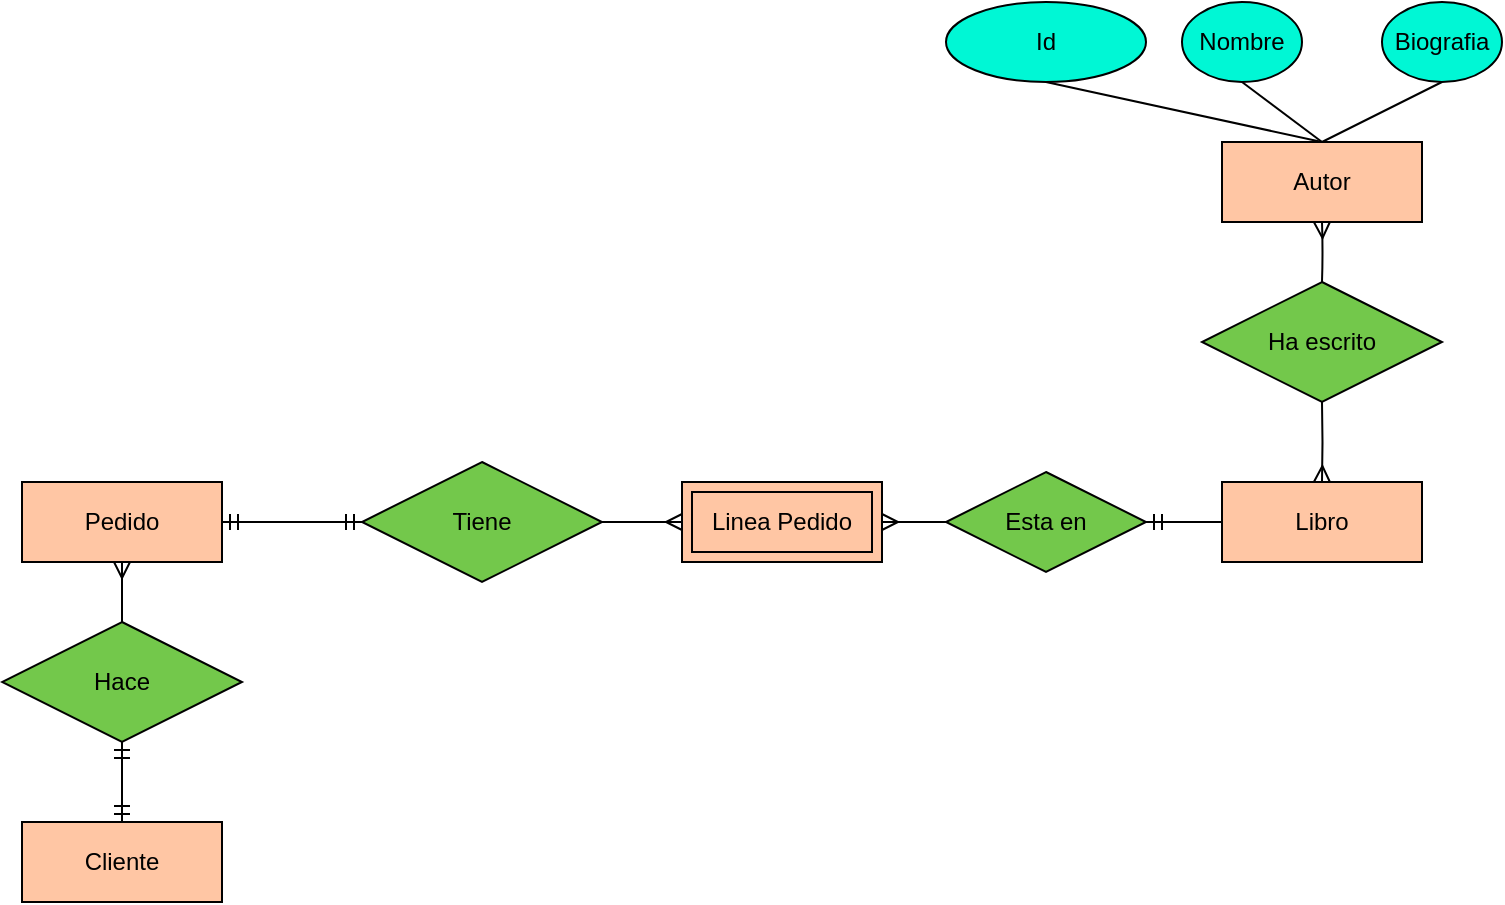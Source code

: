 <mxfile version="14.9.2" type="device"><diagram id="jb51k5U1OYTBds5Kff7-" name="Page-1"><mxGraphModel dx="1186" dy="739" grid="1" gridSize="10" guides="1" tooltips="1" connect="1" arrows="1" fold="1" page="1" pageScale="1" pageWidth="827" pageHeight="1169" math="0" shadow="0"><root><mxCell id="0"/><mxCell id="1" parent="0"/><mxCell id="Q-4SkZcs3ILR9tP15ctP-1" value="Libro" style="whiteSpace=wrap;html=1;align=center;fillColor=#FFC6A4;" vertex="1" parent="1"><mxGeometry x="640" y="360" width="100" height="40" as="geometry"/></mxCell><mxCell id="Q-4SkZcs3ILR9tP15ctP-2" value="Autor" style="whiteSpace=wrap;html=1;align=center;fillColor=#FFC6A4;" vertex="1" parent="1"><mxGeometry x="640" y="190" width="100" height="40" as="geometry"/></mxCell><mxCell id="Q-4SkZcs3ILR9tP15ctP-3" value="Ha escrito" style="shape=rhombus;perimeter=rhombusPerimeter;whiteSpace=wrap;html=1;align=center;fillColor=#73C84B;" vertex="1" parent="1"><mxGeometry x="630" y="260" width="120" height="60" as="geometry"/></mxCell><mxCell id="Q-4SkZcs3ILR9tP15ctP-5" value="" style="edgeStyle=orthogonalEdgeStyle;fontSize=12;html=1;endArrow=ERmany;entryX=0.5;entryY=1;entryDx=0;entryDy=0;exitX=0.5;exitY=0;exitDx=0;exitDy=0;curved=1;" edge="1" parent="1" target="Q-4SkZcs3ILR9tP15ctP-2"><mxGeometry width="100" height="100" relative="1" as="geometry"><mxPoint x="690" y="260" as="sourcePoint"/><mxPoint x="740" y="330" as="targetPoint"/></mxGeometry></mxCell><mxCell id="Q-4SkZcs3ILR9tP15ctP-6" value="" style="edgeStyle=orthogonalEdgeStyle;fontSize=12;html=1;endArrow=ERmany;exitX=0.5;exitY=1;exitDx=0;exitDy=0;entryX=0.5;entryY=0;entryDx=0;entryDy=0;curved=1;" edge="1" parent="1" target="Q-4SkZcs3ILR9tP15ctP-1"><mxGeometry width="100" height="100" relative="1" as="geometry"><mxPoint x="690" y="320" as="sourcePoint"/><mxPoint x="870" y="400" as="targetPoint"/></mxGeometry></mxCell><mxCell id="Q-4SkZcs3ILR9tP15ctP-7" value="Cliente" style="whiteSpace=wrap;html=1;align=center;fillColor=#FFC6A4;" vertex="1" parent="1"><mxGeometry x="40" y="530" width="100" height="40" as="geometry"/></mxCell><mxCell id="Q-4SkZcs3ILR9tP15ctP-8" value="Pedido" style="whiteSpace=wrap;html=1;align=center;fillColor=#FFC6A4;" vertex="1" parent="1"><mxGeometry x="40" y="360" width="100" height="40" as="geometry"/></mxCell><mxCell id="Q-4SkZcs3ILR9tP15ctP-10" value="Hace" style="shape=rhombus;perimeter=rhombusPerimeter;whiteSpace=wrap;html=1;align=center;fillColor=#73C84B;" vertex="1" parent="1"><mxGeometry x="30" y="430" width="120" height="60" as="geometry"/></mxCell><mxCell id="Q-4SkZcs3ILR9tP15ctP-11" value="" style="edgeStyle=orthogonalEdgeStyle;fontSize=12;html=1;endArrow=ERmandOne;startArrow=ERmandOne;exitX=0.5;exitY=0;exitDx=0;exitDy=0;entryX=0.5;entryY=1;entryDx=0;entryDy=0;curved=1;" edge="1" parent="1" source="Q-4SkZcs3ILR9tP15ctP-7" target="Q-4SkZcs3ILR9tP15ctP-10"><mxGeometry width="100" height="100" relative="1" as="geometry"><mxPoint x="300" y="430" as="sourcePoint"/><mxPoint x="400" y="330" as="targetPoint"/></mxGeometry></mxCell><mxCell id="Q-4SkZcs3ILR9tP15ctP-12" value="" style="edgeStyle=orthogonalEdgeStyle;fontSize=12;html=1;endArrow=ERmany;exitX=0.5;exitY=0;exitDx=0;exitDy=0;entryX=0.5;entryY=1;entryDx=0;entryDy=0;curved=1;" edge="1" parent="1" source="Q-4SkZcs3ILR9tP15ctP-10" target="Q-4SkZcs3ILR9tP15ctP-8"><mxGeometry width="100" height="100" relative="1" as="geometry"><mxPoint x="300" y="430" as="sourcePoint"/><mxPoint x="400" y="330" as="targetPoint"/></mxGeometry></mxCell><mxCell id="Q-4SkZcs3ILR9tP15ctP-14" value="Linea Pedido" style="shape=ext;margin=3;double=1;whiteSpace=wrap;html=1;align=center;fillColor=#FFC6A4;" vertex="1" parent="1"><mxGeometry x="370" y="360" width="100" height="40" as="geometry"/></mxCell><mxCell id="Q-4SkZcs3ILR9tP15ctP-17" value="Tiene" style="shape=rhombus;perimeter=rhombusPerimeter;whiteSpace=wrap;html=1;align=center;fillColor=#73C84B;" vertex="1" parent="1"><mxGeometry x="210" y="350" width="120" height="60" as="geometry"/></mxCell><mxCell id="Q-4SkZcs3ILR9tP15ctP-18" value="" style="edgeStyle=orthogonalEdgeStyle;fontSize=12;html=1;endArrow=ERmandOne;startArrow=ERmandOne;exitX=1;exitY=0.5;exitDx=0;exitDy=0;entryX=0;entryY=0.5;entryDx=0;entryDy=0;curved=1;" edge="1" parent="1" source="Q-4SkZcs3ILR9tP15ctP-8" target="Q-4SkZcs3ILR9tP15ctP-17"><mxGeometry width="100" height="100" relative="1" as="geometry"><mxPoint x="100" y="540" as="sourcePoint"/><mxPoint x="100" y="500" as="targetPoint"/></mxGeometry></mxCell><mxCell id="Q-4SkZcs3ILR9tP15ctP-19" value="" style="edgeStyle=orthogonalEdgeStyle;fontSize=12;html=1;endArrow=ERmany;exitX=1;exitY=0.5;exitDx=0;exitDy=0;entryX=0;entryY=0.5;entryDx=0;entryDy=0;curved=1;" edge="1" parent="1" source="Q-4SkZcs3ILR9tP15ctP-17" target="Q-4SkZcs3ILR9tP15ctP-14"><mxGeometry width="100" height="100" relative="1" as="geometry"><mxPoint x="100" y="440" as="sourcePoint"/><mxPoint x="100" y="410" as="targetPoint"/></mxGeometry></mxCell><mxCell id="Q-4SkZcs3ILR9tP15ctP-20" value="Esta en" style="shape=rhombus;perimeter=rhombusPerimeter;whiteSpace=wrap;html=1;align=center;fillColor=#73C84B;" vertex="1" parent="1"><mxGeometry x="502" y="355" width="100" height="50" as="geometry"/></mxCell><mxCell id="Q-4SkZcs3ILR9tP15ctP-21" value="" style="fontSize=12;html=1;endArrow=ERmandOne;exitX=0;exitY=0.5;exitDx=0;exitDy=0;" edge="1" parent="1" source="Q-4SkZcs3ILR9tP15ctP-1" target="Q-4SkZcs3ILR9tP15ctP-20"><mxGeometry width="100" height="100" relative="1" as="geometry"><mxPoint x="360" y="430" as="sourcePoint"/><mxPoint x="595" y="376" as="targetPoint"/></mxGeometry></mxCell><mxCell id="Q-4SkZcs3ILR9tP15ctP-22" value="" style="edgeStyle=orthogonalEdgeStyle;fontSize=12;html=1;endArrow=ERmany;exitX=0;exitY=0.5;exitDx=0;exitDy=0;entryX=1;entryY=0.5;entryDx=0;entryDy=0;curved=1;" edge="1" parent="1" source="Q-4SkZcs3ILR9tP15ctP-20" target="Q-4SkZcs3ILR9tP15ctP-14"><mxGeometry width="100" height="100" relative="1" as="geometry"><mxPoint x="340" y="390" as="sourcePoint"/><mxPoint x="380" y="390" as="targetPoint"/></mxGeometry></mxCell><mxCell id="Q-4SkZcs3ILR9tP15ctP-23" value="Nombre" style="ellipse;whiteSpace=wrap;html=1;align=center;fillColor=#00F7D5;" vertex="1" parent="1"><mxGeometry x="620" y="120" width="60" height="40" as="geometry"/></mxCell><mxCell id="Q-4SkZcs3ILR9tP15ctP-24" value="Id" style="ellipse;whiteSpace=wrap;html=1;align=center;fillColor=#00F7D5;" vertex="1" parent="1"><mxGeometry x="502" y="120" width="100" height="40" as="geometry"/></mxCell><mxCell id="Q-4SkZcs3ILR9tP15ctP-25" value="Biografia" style="ellipse;whiteSpace=wrap;html=1;align=center;fillColor=#00F7D5;" vertex="1" parent="1"><mxGeometry x="720" y="120" width="60" height="40" as="geometry"/></mxCell><mxCell id="Q-4SkZcs3ILR9tP15ctP-29" value="" style="endArrow=none;html=1;entryX=0.5;entryY=1;entryDx=0;entryDy=0;exitX=0.5;exitY=0;exitDx=0;exitDy=0;" edge="1" parent="1" source="Q-4SkZcs3ILR9tP15ctP-2" target="Q-4SkZcs3ILR9tP15ctP-24"><mxGeometry width="50" height="50" relative="1" as="geometry"><mxPoint x="120" y="190" as="sourcePoint"/><mxPoint x="170" y="140" as="targetPoint"/></mxGeometry></mxCell><mxCell id="Q-4SkZcs3ILR9tP15ctP-30" value="" style="endArrow=none;html=1;entryX=0.5;entryY=1;entryDx=0;entryDy=0;" edge="1" parent="1" target="Q-4SkZcs3ILR9tP15ctP-23"><mxGeometry width="50" height="50" relative="1" as="geometry"><mxPoint x="690" y="190" as="sourcePoint"/><mxPoint x="562" y="170" as="targetPoint"/></mxGeometry></mxCell><mxCell id="Q-4SkZcs3ILR9tP15ctP-31" value="" style="endArrow=none;html=1;entryX=0.5;entryY=1;entryDx=0;entryDy=0;exitX=0.5;exitY=0;exitDx=0;exitDy=0;" edge="1" parent="1" source="Q-4SkZcs3ILR9tP15ctP-2" target="Q-4SkZcs3ILR9tP15ctP-25"><mxGeometry width="50" height="50" relative="1" as="geometry"><mxPoint x="700" y="200" as="sourcePoint"/><mxPoint x="660" y="170" as="targetPoint"/></mxGeometry></mxCell></root></mxGraphModel></diagram></mxfile>